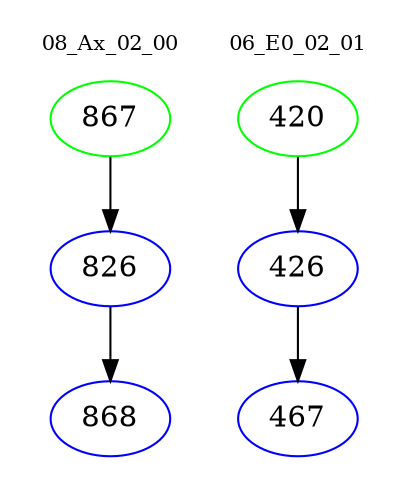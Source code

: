digraph{
subgraph cluster_0 {
color = white
label = "08_Ax_02_00";
fontsize=10;
T0_867 [label="867", color="green"]
T0_867 -> T0_826 [color="black"]
T0_826 [label="826", color="blue"]
T0_826 -> T0_868 [color="black"]
T0_868 [label="868", color="blue"]
}
subgraph cluster_1 {
color = white
label = "06_E0_02_01";
fontsize=10;
T1_420 [label="420", color="green"]
T1_420 -> T1_426 [color="black"]
T1_426 [label="426", color="blue"]
T1_426 -> T1_467 [color="black"]
T1_467 [label="467", color="blue"]
}
}
